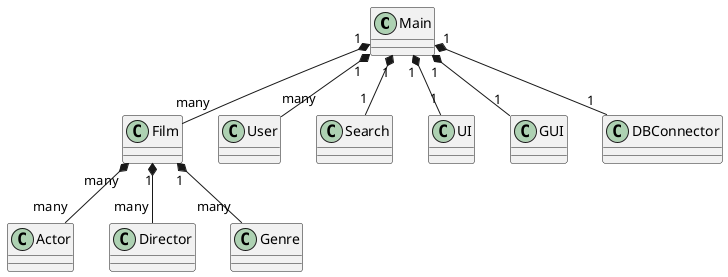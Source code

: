 @startuml SP3

class Main{

}

class Film{

}

class User{

}

class Actor{

}

class Search{

}

class UI{

}

class GUI{

}

class Director{

}

class DBConnector{

}

class Genre{

}

Main "1" *-- "1" UI
Main "1" *-- "1" DBConnector
Main "1" *-- "1" Search
Main "1" *-- "many" User
Film "many" *-- "many" Actor
Main "1" *-- "1" GUI
Main "1" *-- "many" Film
Film "1" *-- "many" Director
Film "1" *-- "many" Genre

@enduml

/'
Class relationships:
<|-- Extention
*-- Composition
o-- Aggregation
'/